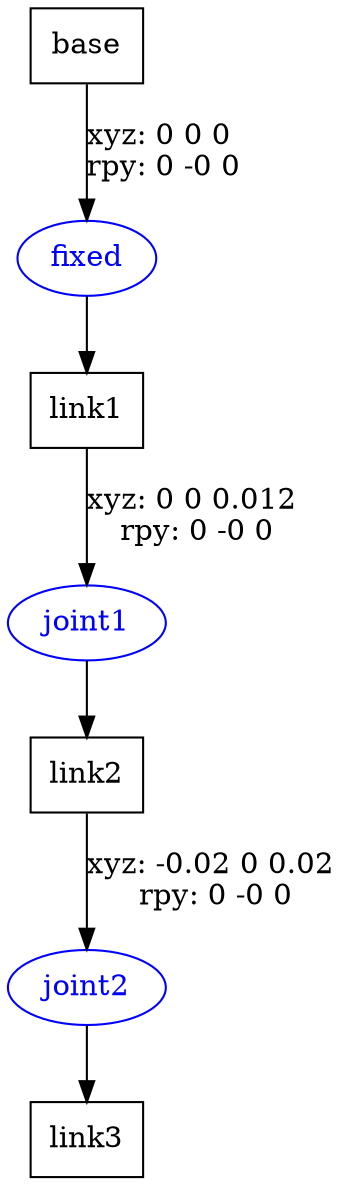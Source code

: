 digraph G {
node [shape=box];
"base" [label="base"];
"link1" [label="link1"];
"link2" [label="link2"];
"link3" [label="link3"];
node [shape=ellipse, color=blue, fontcolor=blue];
"base" -> "fixed" [label="xyz: 0 0 0 \nrpy: 0 -0 0"]
"fixed" -> "link1"
"link1" -> "joint1" [label="xyz: 0 0 0.012 \nrpy: 0 -0 0"]
"joint1" -> "link2"
"link2" -> "joint2" [label="xyz: -0.02 0 0.02 \nrpy: 0 -0 0"]
"joint2" -> "link3"
}
